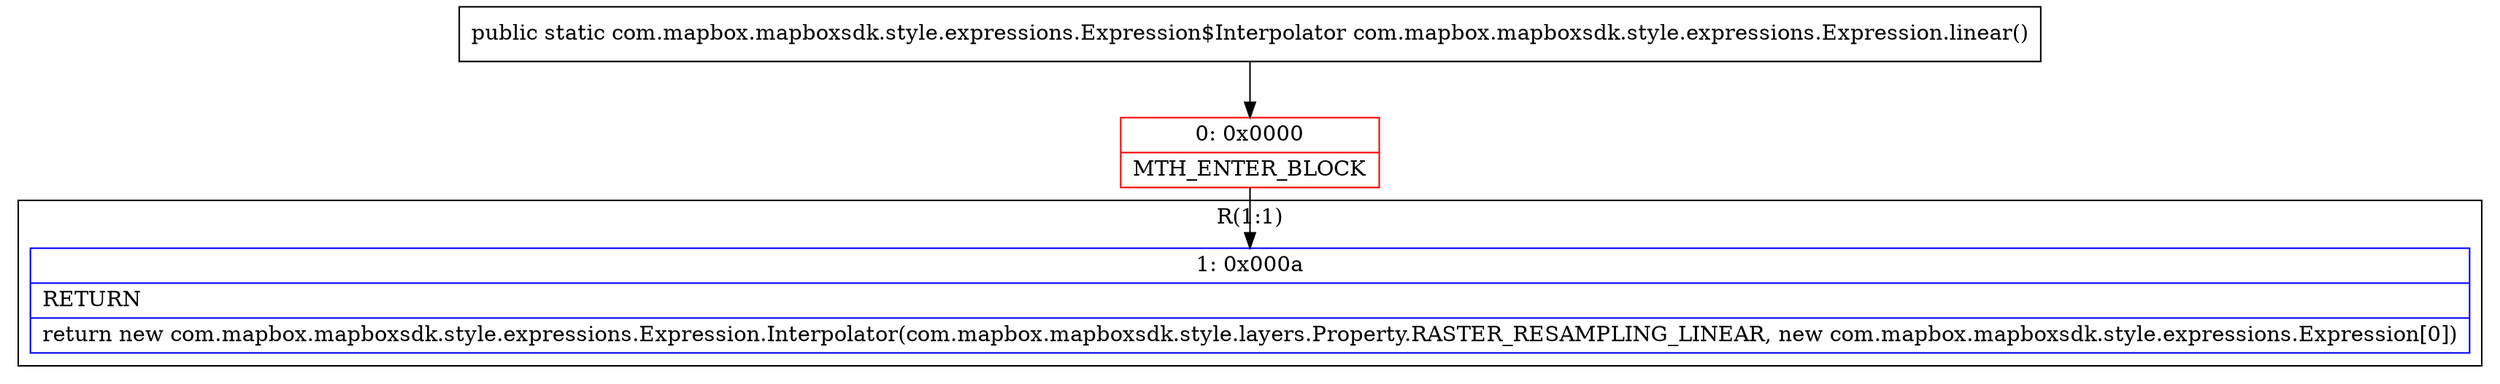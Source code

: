 digraph "CFG forcom.mapbox.mapboxsdk.style.expressions.Expression.linear()Lcom\/mapbox\/mapboxsdk\/style\/expressions\/Expression$Interpolator;" {
subgraph cluster_Region_1918275801 {
label = "R(1:1)";
node [shape=record,color=blue];
Node_1 [shape=record,label="{1\:\ 0x000a|RETURN\l|return new com.mapbox.mapboxsdk.style.expressions.Expression.Interpolator(com.mapbox.mapboxsdk.style.layers.Property.RASTER_RESAMPLING_LINEAR, new com.mapbox.mapboxsdk.style.expressions.Expression[0])\l}"];
}
Node_0 [shape=record,color=red,label="{0\:\ 0x0000|MTH_ENTER_BLOCK\l}"];
MethodNode[shape=record,label="{public static com.mapbox.mapboxsdk.style.expressions.Expression$Interpolator com.mapbox.mapboxsdk.style.expressions.Expression.linear() }"];
MethodNode -> Node_0;
Node_0 -> Node_1;
}

